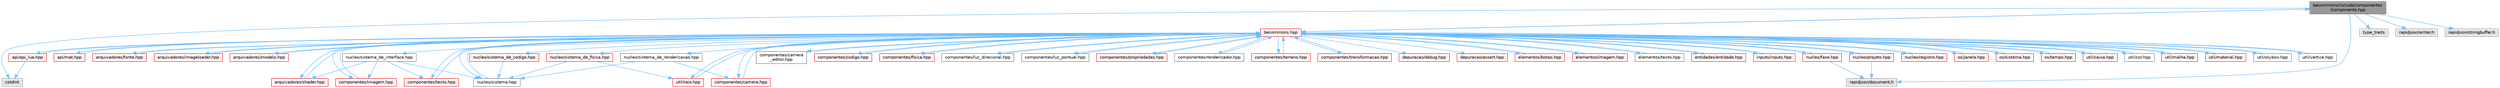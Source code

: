 digraph "becommons/include/componentes/componente.hpp"
{
 // LATEX_PDF_SIZE
  bgcolor="transparent";
  edge [fontname=Helvetica,fontsize=10,labelfontname=Helvetica,labelfontsize=10];
  node [fontname=Helvetica,fontsize=10,shape=box,height=0.2,width=0.4];
  Node1 [id="Node000001",label="becommons/include/componentes\l/componente.hpp",height=0.2,width=0.4,color="gray40", fillcolor="grey60", style="filled", fontcolor="black",tooltip="Estrutura base para componetes."];
  Node1 -> Node2 [id="edge1_Node000001_Node000002",color="steelblue1",style="solid",tooltip=" "];
  Node2 [id="Node000002",label="cstdint",height=0.2,width=0.4,color="grey60", fillcolor="#E0E0E0", style="filled",tooltip=" "];
  Node1 -> Node3 [id="edge2_Node000001_Node000003",color="steelblue1",style="solid",tooltip=" "];
  Node3 [id="Node000003",label="type_traits",height=0.2,width=0.4,color="grey60", fillcolor="#E0E0E0", style="filled",tooltip=" "];
  Node1 -> Node4 [id="edge3_Node000001_Node000004",color="steelblue1",style="solid",tooltip=" "];
  Node4 [id="Node000004",label="rapidjson/document.h",height=0.2,width=0.4,color="grey60", fillcolor="#E0E0E0", style="filled",tooltip=" "];
  Node1 -> Node5 [id="edge4_Node000001_Node000005",color="steelblue1",style="solid",tooltip=" "];
  Node5 [id="Node000005",label="rapidjson/writer.h",height=0.2,width=0.4,color="grey60", fillcolor="#E0E0E0", style="filled",tooltip=" "];
  Node1 -> Node6 [id="edge5_Node000001_Node000006",color="steelblue1",style="solid",tooltip=" "];
  Node6 [id="Node000006",label="rapidjson/stringbuffer.h",height=0.2,width=0.4,color="grey60", fillcolor="#E0E0E0", style="filled",tooltip=" "];
  Node1 -> Node7 [id="edge6_Node000001_Node000007",color="steelblue1",style="solid",tooltip=" "];
  Node7 [id="Node000007",label="becommons.hpp",height=0.2,width=0.4,color="red", fillcolor="#FFF0F0", style="filled",URL="$becommons_8hpp.html",tooltip=" "];
  Node7 -> Node8 [id="edge7_Node000007_Node000008",color="steelblue1",style="solid",tooltip=" "];
  Node8 [id="Node000008",label="api/api_lua.hpp",height=0.2,width=0.4,color="red", fillcolor="#FFF0F0", style="filled",URL="$api__lua_8hpp.html",tooltip="Gerencia a configuração do luabridge para api lua."];
  Node8 -> Node2 [id="edge8_Node000008_Node000002",color="steelblue1",style="solid",tooltip=" "];
  Node8 -> Node7 [id="edge9_Node000008_Node000007",color="steelblue1",style="solid",tooltip=" "];
  Node7 -> Node12 [id="edge10_Node000007_Node000012",color="steelblue1",style="solid",tooltip=" "];
  Node12 [id="Node000012",label="api/mat.hpp",height=0.2,width=0.4,color="red", fillcolor="#FFF0F0", style="filled",URL="$mat_8hpp.html",tooltip="Gerencia funçoes matemáticas."];
  Node12 -> Node7 [id="edge11_Node000012_Node000007",color="steelblue1",style="solid",tooltip=" "];
  Node7 -> Node15 [id="edge12_Node000007_Node000015",color="steelblue1",style="solid",tooltip=" "];
  Node15 [id="Node000015",label="arquivadores/fonte.hpp",height=0.2,width=0.4,color="red", fillcolor="#FFF0F0", style="filled",URL="$fonte_8hpp.html",tooltip="Define estruturas básicas para renderização de textos."];
  Node15 -> Node7 [id="edge13_Node000015_Node000007",color="steelblue1",style="solid",tooltip=" "];
  Node7 -> Node20 [id="edge14_Node000007_Node000020",color="steelblue1",style="solid",tooltip=" "];
  Node20 [id="Node000020",label="arquivadores/imageloader.hpp",height=0.2,width=0.4,color="red", fillcolor="#FFF0F0", style="filled",URL="$imageloader_8hpp.html",tooltip="Gerencia as imagems/texturas carregadas na engine."];
  Node20 -> Node7 [id="edge15_Node000020_Node000007",color="steelblue1",style="solid",tooltip=" "];
  Node7 -> Node26 [id="edge16_Node000007_Node000026",color="steelblue1",style="solid",tooltip=" "];
  Node26 [id="Node000026",label="arquivadores/modelo.hpp",height=0.2,width=0.4,color="red", fillcolor="#FFF0F0", style="filled",URL="$modelo_8hpp.html",tooltip="Carrega um modelo usando a biblioteca assimp com base em um diretório."];
  Node26 -> Node7 [id="edge17_Node000026_Node000007",color="steelblue1",style="solid",tooltip=" "];
  Node7 -> Node28 [id="edge18_Node000007_Node000028",color="steelblue1",style="solid",tooltip=" "];
  Node28 [id="Node000028",label="arquivadores/shader.hpp",height=0.2,width=0.4,color="red", fillcolor="#FFF0F0", style="filled",URL="$shader_8hpp.html",tooltip="Gerencia os shaders GLSL."];
  Node28 -> Node7 [id="edge19_Node000028_Node000007",color="steelblue1",style="solid",tooltip=" "];
  Node7 -> Node34 [id="edge20_Node000007_Node000034",color="steelblue1",style="solid",tooltip=" "];
  Node34 [id="Node000034",label="componentes/camera.hpp",height=0.2,width=0.4,color="red", fillcolor="#FFF0F0", style="filled",URL="$camera_8hpp.html",tooltip="Estrutura básica de câmera."];
  Node34 -> Node7 [id="edge21_Node000034_Node000007",color="steelblue1",style="solid",tooltip=" "];
  Node7 -> Node37 [id="edge22_Node000007_Node000037",color="steelblue1",style="solid",tooltip=" "];
  Node37 [id="Node000037",label="componentes/camera\l_editor.hpp",height=0.2,width=0.4,color="grey40", fillcolor="white", style="filled",URL="$camera__editor_8hpp.html",tooltip=" "];
  Node37 -> Node7 [id="edge23_Node000037_Node000007",color="steelblue1",style="solid",tooltip=" "];
  Node7 -> Node38 [id="edge24_Node000007_Node000038",color="steelblue1",style="solid",tooltip=" "];
  Node38 [id="Node000038",label="componentes/codigo.hpp",height=0.2,width=0.4,color="red", fillcolor="#FFF0F0", style="filled",URL="$codigo_8hpp.html",tooltip="Componente de código para entidades ECS."];
  Node38 -> Node7 [id="edge25_Node000038_Node000007",color="steelblue1",style="solid",tooltip=" "];
  Node7 -> Node1 [id="edge26_Node000007_Node000001",color="steelblue1",style="solid",tooltip=" "];
  Node7 -> Node40 [id="edge27_Node000007_Node000040",color="steelblue1",style="solid",tooltip=" "];
  Node40 [id="Node000040",label="componentes/fisica.hpp",height=0.2,width=0.4,color="red", fillcolor="#FFF0F0", style="filled",URL="$fisica_8hpp.html",tooltip="Componente de física para entidades ECS."];
  Node40 -> Node7 [id="edge28_Node000040_Node000007",color="steelblue1",style="solid",tooltip=" "];
  Node7 -> Node41 [id="edge29_Node000007_Node000041",color="steelblue1",style="solid",tooltip=" "];
  Node41 [id="Node000041",label="componentes/imagem.hpp",height=0.2,width=0.4,color="red", fillcolor="#FFF0F0", style="filled",URL="$componentes_2imagem_8hpp.html",tooltip=" "];
  Node41 -> Node7 [id="edge30_Node000041_Node000007",color="steelblue1",style="solid",tooltip=" "];
  Node7 -> Node42 [id="edge31_Node000007_Node000042",color="steelblue1",style="solid",tooltip=" "];
  Node42 [id="Node000042",label="componentes/luz_direcional.hpp",height=0.2,width=0.4,color="grey40", fillcolor="white", style="filled",URL="$luz__direcional_8hpp.html",tooltip=" "];
  Node42 -> Node7 [id="edge32_Node000042_Node000007",color="steelblue1",style="solid",tooltip=" "];
  Node7 -> Node43 [id="edge33_Node000007_Node000043",color="steelblue1",style="solid",tooltip=" "];
  Node43 [id="Node000043",label="componentes/luz_pontual.hpp",height=0.2,width=0.4,color="grey40", fillcolor="white", style="filled",URL="$luz__pontual_8hpp.html",tooltip=" "];
  Node43 -> Node7 [id="edge34_Node000043_Node000007",color="steelblue1",style="solid",tooltip=" "];
  Node7 -> Node44 [id="edge35_Node000007_Node000044",color="steelblue1",style="solid",tooltip=" "];
  Node44 [id="Node000044",label="componentes/propriedades.hpp",height=0.2,width=0.4,color="red", fillcolor="#FFF0F0", style="filled",URL="$propriedades_8hpp.html",tooltip=" "];
  Node44 -> Node7 [id="edge36_Node000044_Node000007",color="steelblue1",style="solid",tooltip=" "];
  Node7 -> Node45 [id="edge37_Node000007_Node000045",color="steelblue1",style="solid",tooltip=" "];
  Node45 [id="Node000045",label="componentes/renderizador.hpp",height=0.2,width=0.4,color="grey40", fillcolor="white", style="filled",URL="$renderizador_8hpp.html",tooltip=" "];
  Node45 -> Node7 [id="edge38_Node000045_Node000007",color="steelblue1",style="solid",tooltip=" "];
  Node7 -> Node46 [id="edge39_Node000007_Node000046",color="steelblue1",style="solid",tooltip=" "];
  Node46 [id="Node000046",label="componentes/terreno.hpp",height=0.2,width=0.4,color="red", fillcolor="#FFF0F0", style="filled",URL="$terreno_8hpp.html",tooltip=" "];
  Node46 -> Node7 [id="edge40_Node000046_Node000007",color="steelblue1",style="solid",tooltip=" "];
  Node7 -> Node47 [id="edge41_Node000007_Node000047",color="steelblue1",style="solid",tooltip=" "];
  Node47 [id="Node000047",label="componentes/texto.hpp",height=0.2,width=0.4,color="red", fillcolor="#FFF0F0", style="filled",URL="$componentes_2texto_8hpp.html",tooltip=" "];
  Node47 -> Node7 [id="edge42_Node000047_Node000007",color="steelblue1",style="solid",tooltip=" "];
  Node7 -> Node48 [id="edge43_Node000007_Node000048",color="steelblue1",style="solid",tooltip=" "];
  Node48 [id="Node000048",label="componentes/transformacao.hpp",height=0.2,width=0.4,color="red", fillcolor="#FFF0F0", style="filled",URL="$transformacao_8hpp.html",tooltip="Calcula a mtriz de modelo para um objeto 3d qualquer."];
  Node48 -> Node7 [id="edge44_Node000048_Node000007",color="steelblue1",style="solid",tooltip=" "];
  Node7 -> Node52 [id="edge45_Node000007_Node000052",color="steelblue1",style="solid",tooltip=" "];
  Node52 [id="Node000052",label="depuracao/debug.hpp",height=0.2,width=0.4,color="red", fillcolor="#FFF0F0", style="filled",URL="$debug_8hpp.html",tooltip=" "];
  Node7 -> Node53 [id="edge46_Node000007_Node000053",color="steelblue1",style="solid",tooltip=" "];
  Node53 [id="Node000053",label="depuracao/assert.hpp",height=0.2,width=0.4,color="red", fillcolor="#FFF0F0", style="filled",URL="$assert_8hpp.html",tooltip=" "];
  Node7 -> Node56 [id="edge47_Node000007_Node000056",color="steelblue1",style="solid",tooltip=" "];
  Node56 [id="Node000056",label="elementos/botao.hpp",height=0.2,width=0.4,color="red", fillcolor="#FFF0F0", style="filled",URL="$botao_8hpp.html",tooltip=" "];
  Node56 -> Node7 [id="edge48_Node000056_Node000007",color="steelblue1",style="solid",tooltip=" "];
  Node7 -> Node58 [id="edge49_Node000007_Node000058",color="steelblue1",style="solid",tooltip=" "];
  Node58 [id="Node000058",label="elementos/imagem.hpp",height=0.2,width=0.4,color="red", fillcolor="#FFF0F0", style="filled",URL="$elementos_2imagem_8hpp.html",tooltip="Gerencia a configuração do luabridge para api lua."];
  Node58 -> Node7 [id="edge50_Node000058_Node000007",color="steelblue1",style="solid",tooltip=" "];
  Node7 -> Node59 [id="edge51_Node000007_Node000059",color="steelblue1",style="solid",tooltip=" "];
  Node59 [id="Node000059",label="elementos/texto.hpp",height=0.2,width=0.4,color="grey40", fillcolor="white", style="filled",URL="$elementos_2texto_8hpp.html",tooltip=" "];
  Node59 -> Node7 [id="edge52_Node000059_Node000007",color="steelblue1",style="solid",tooltip=" "];
  Node7 -> Node60 [id="edge53_Node000007_Node000060",color="steelblue1",style="solid",tooltip=" "];
  Node60 [id="Node000060",label="entidades/entidade.hpp",height=0.2,width=0.4,color="red", fillcolor="#FFF0F0", style="filled",URL="$entidade_8hpp.html",tooltip="Inclusoes e defini��es relacionadas � entidade."];
  Node60 -> Node7 [id="edge54_Node000060_Node000007",color="steelblue1",style="solid",tooltip=" "];
  Node7 -> Node61 [id="edge55_Node000007_Node000061",color="steelblue1",style="solid",tooltip=" "];
  Node61 [id="Node000061",label="inputs/inputs.hpp",height=0.2,width=0.4,color="red", fillcolor="#FFF0F0", style="filled",URL="$inputs_8hpp.html",tooltip=" "];
  Node61 -> Node7 [id="edge56_Node000061_Node000007",color="steelblue1",style="solid",tooltip=" "];
  Node7 -> Node62 [id="edge57_Node000007_Node000062",color="steelblue1",style="solid",tooltip=" "];
  Node62 [id="Node000062",label="nucleo/fase.hpp",height=0.2,width=0.4,color="red", fillcolor="#FFF0F0", style="filled",URL="$fase_8hpp.html",tooltip="Gerencia sistemas numa fase."];
  Node62 -> Node4 [id="edge58_Node000062_Node000004",color="steelblue1",style="solid",tooltip=" "];
  Node62 -> Node7 [id="edge59_Node000062_Node000007",color="steelblue1",style="solid",tooltip=" "];
  Node7 -> Node63 [id="edge60_Node000007_Node000063",color="steelblue1",style="solid",tooltip=" "];
  Node63 [id="Node000063",label="nucleo/projeto.hpp",height=0.2,width=0.4,color="red", fillcolor="#FFF0F0", style="filled",URL="$projeto_8hpp.html",tooltip="Gerencia configurações do projeto."];
  Node63 -> Node4 [id="edge61_Node000063_Node000004",color="steelblue1",style="solid",tooltip=" "];
  Node63 -> Node7 [id="edge62_Node000063_Node000007",color="steelblue1",style="solid",tooltip=" "];
  Node7 -> Node64 [id="edge63_Node000007_Node000064",color="steelblue1",style="solid",tooltip=" "];
  Node64 [id="Node000064",label="nucleo/registro.hpp",height=0.2,width=0.4,color="red", fillcolor="#FFF0F0", style="filled",URL="$registro_8hpp.html",tooltip="Inclusoes e definições relacionadas à registro."];
  Node64 -> Node7 [id="edge64_Node000064_Node000007",color="steelblue1",style="solid",tooltip=" "];
  Node7 -> Node66 [id="edge65_Node000007_Node000066",color="steelblue1",style="solid",tooltip=" "];
  Node66 [id="Node000066",label="nucleo/sistema.hpp",height=0.2,width=0.4,color="grey40", fillcolor="white", style="filled",URL="$nucleo_2sistema_8hpp.html",tooltip=" "];
  Node66 -> Node7 [id="edge66_Node000066_Node000007",color="steelblue1",style="solid",tooltip=" "];
  Node7 -> Node67 [id="edge67_Node000007_Node000067",color="steelblue1",style="solid",tooltip=" "];
  Node67 [id="Node000067",label="nucleo/sistema_de_codigo.hpp",height=0.2,width=0.4,color="red", fillcolor="#FFF0F0", style="filled",URL="$sistema__de__codigo_8hpp.html",tooltip=" "];
  Node67 -> Node66 [id="edge68_Node000067_Node000066",color="steelblue1",style="solid",tooltip=" "];
  Node7 -> Node70 [id="edge69_Node000007_Node000070",color="steelblue1",style="solid",tooltip=" "];
  Node70 [id="Node000070",label="nucleo/sistema_de_fisica.hpp",height=0.2,width=0.4,color="red", fillcolor="#FFF0F0", style="filled",URL="$sistema__de__fisica_8hpp.html",tooltip="Gerencia a fisica de jogo com o bullet3."];
  Node70 -> Node66 [id="edge70_Node000070_Node000066",color="steelblue1",style="solid",tooltip=" "];
  Node70 -> Node71 [id="edge71_Node000070_Node000071",color="steelblue1",style="solid",tooltip=" "];
  Node71 [id="Node000071",label="util/raio.hpp",height=0.2,width=0.4,color="red", fillcolor="#FFF0F0", style="filled",URL="$raio_8hpp.html",tooltip=" "];
  Node71 -> Node7 [id="edge72_Node000071_Node000007",color="steelblue1",style="solid",tooltip=" "];
  Node7 -> Node72 [id="edge73_Node000007_Node000072",color="steelblue1",style="solid",tooltip=" "];
  Node72 [id="Node000072",label="nucleo/sistema_de_interface.hpp",height=0.2,width=0.4,color="grey40", fillcolor="white", style="filled",URL="$sistema__de__interface_8hpp.html",tooltip=" "];
  Node72 -> Node66 [id="edge74_Node000072_Node000066",color="steelblue1",style="solid",tooltip=" "];
  Node72 -> Node28 [id="edge75_Node000072_Node000028",color="steelblue1",style="solid",tooltip=" "];
  Node72 -> Node47 [id="edge76_Node000072_Node000047",color="steelblue1",style="solid",tooltip=" "];
  Node72 -> Node41 [id="edge77_Node000072_Node000041",color="steelblue1",style="solid",tooltip=" "];
  Node7 -> Node73 [id="edge78_Node000007_Node000073",color="steelblue1",style="solid",tooltip=" "];
  Node73 [id="Node000073",label="nucleo/sistema_de_renderizacao.hpp",height=0.2,width=0.4,color="grey40", fillcolor="white", style="filled",URL="$sistema__de__renderizacao_8hpp.html",tooltip="Gerencia a renderizacao."];
  Node73 -> Node66 [id="edge79_Node000073_Node000066",color="steelblue1",style="solid",tooltip=" "];
  Node73 -> Node34 [id="edge80_Node000073_Node000034",color="steelblue1",style="solid",tooltip=" "];
  Node7 -> Node74 [id="edge81_Node000007_Node000074",color="steelblue1",style="solid",tooltip=" "];
  Node74 [id="Node000074",label="os/janela.hpp",height=0.2,width=0.4,color="red", fillcolor="#FFF0F0", style="filled",URL="$janela_8hpp.html",tooltip="Inicia e gerencia janela glfw."];
  Node74 -> Node7 [id="edge82_Node000074_Node000007",color="steelblue1",style="solid",tooltip=" "];
  Node7 -> Node75 [id="edge83_Node000007_Node000075",color="steelblue1",style="solid",tooltip=" "];
  Node75 [id="Node000075",label="os/sistema.hpp",height=0.2,width=0.4,color="red", fillcolor="#FFF0F0", style="filled",URL="$os_2sistema_8hpp.html",tooltip="funçoes do sistema"];
  Node75 -> Node7 [id="edge84_Node000075_Node000007",color="steelblue1",style="solid",tooltip=" "];
  Node7 -> Node78 [id="edge85_Node000007_Node000078",color="steelblue1",style="solid",tooltip=" "];
  Node78 [id="Node000078",label="os/tempo.hpp",height=0.2,width=0.4,color="red", fillcolor="#FFF0F0", style="filled",URL="$tempo_8hpp.html",tooltip="Inicia e gerencia o tempo."];
  Node78 -> Node7 [id="edge86_Node000078_Node000007",color="steelblue1",style="solid",tooltip=" "];
  Node7 -> Node80 [id="edge87_Node000007_Node000080",color="steelblue1",style="solid",tooltip=" "];
  Node80 [id="Node000080",label="util/caixa.hpp",height=0.2,width=0.4,color="red", fillcolor="#FFF0F0", style="filled",URL="$caixa_8hpp.html",tooltip=" "];
  Node80 -> Node7 [id="edge88_Node000080_Node000007",color="steelblue1",style="solid",tooltip=" "];
  Node7 -> Node81 [id="edge89_Node000007_Node000081",color="steelblue1",style="solid",tooltip=" "];
  Node81 [id="Node000081",label="util/cor.hpp",height=0.2,width=0.4,color="grey40", fillcolor="white", style="filled",URL="$cor_8hpp.html",tooltip=" "];
  Node81 -> Node7 [id="edge90_Node000081_Node000007",color="steelblue1",style="solid",tooltip=" "];
  Node7 -> Node82 [id="edge91_Node000007_Node000082",color="steelblue1",style="solid",tooltip=" "];
  Node82 [id="Node000082",label="util/malha.hpp",height=0.2,width=0.4,color="red", fillcolor="#FFF0F0", style="filled",URL="$malha_8hpp.html",tooltip=" "];
  Node82 -> Node7 [id="edge92_Node000082_Node000007",color="steelblue1",style="solid",tooltip=" "];
  Node7 -> Node83 [id="edge93_Node000007_Node000083",color="steelblue1",style="solid",tooltip=" "];
  Node83 [id="Node000083",label="util/material.hpp",height=0.2,width=0.4,color="red", fillcolor="#FFF0F0", style="filled",URL="$material_8hpp.html",tooltip=" "];
  Node83 -> Node7 [id="edge94_Node000083_Node000007",color="steelblue1",style="solid",tooltip=" "];
  Node7 -> Node71 [id="edge95_Node000007_Node000071",color="steelblue1",style="solid",tooltip=" "];
  Node7 -> Node84 [id="edge96_Node000007_Node000084",color="steelblue1",style="solid",tooltip=" "];
  Node84 [id="Node000084",label="util/skybox.hpp",height=0.2,width=0.4,color="grey40", fillcolor="white", style="filled",URL="$skybox_8hpp.html",tooltip=" "];
  Node84 -> Node7 [id="edge97_Node000084_Node000007",color="steelblue1",style="solid",tooltip=" "];
  Node7 -> Node85 [id="edge98_Node000007_Node000085",color="steelblue1",style="solid",tooltip=" "];
  Node85 [id="Node000085",label="util/vertice.hpp",height=0.2,width=0.4,color="grey40", fillcolor="white", style="filled",URL="$vertice_8hpp.html",tooltip=" "];
  Node85 -> Node7 [id="edge99_Node000085_Node000007",color="steelblue1",style="solid",tooltip=" "];
}
